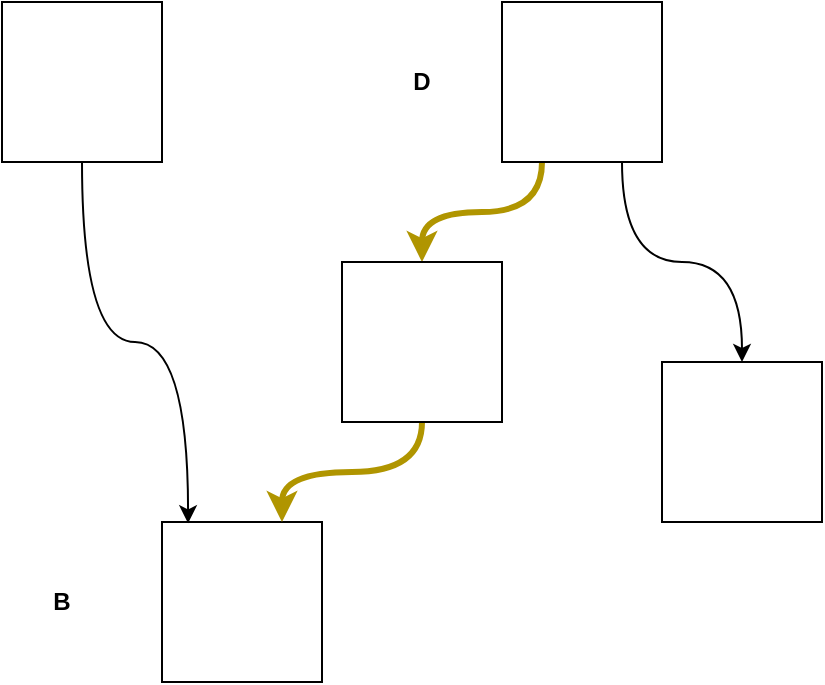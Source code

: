 <mxfile version="14.6.13" type="device"><diagram id="JEb6FkaK18fr7l6IW4x6" name="第 1 页"><mxGraphModel dx="716" dy="419" grid="1" gridSize="10" guides="1" tooltips="1" connect="1" arrows="1" fold="1" page="1" pageScale="1" pageWidth="827" pageHeight="1169" math="0" shadow="0"><root><mxCell id="0"/><mxCell id="1" parent="0"/><mxCell id="09DHEf6IrWN8OosRwMZn-1" value="" style="rounded=0;whiteSpace=wrap;html=1;" vertex="1" parent="1"><mxGeometry x="460" y="310" width="80" height="80" as="geometry"/></mxCell><mxCell id="09DHEf6IrWN8OosRwMZn-12" style="edgeStyle=orthogonalEdgeStyle;curved=1;rounded=0;orthogonalLoop=1;jettySize=auto;html=1;exitX=0.75;exitY=1;exitDx=0;exitDy=0;" edge="1" parent="1" source="09DHEf6IrWN8OosRwMZn-2" target="09DHEf6IrWN8OosRwMZn-1"><mxGeometry relative="1" as="geometry"/></mxCell><mxCell id="09DHEf6IrWN8OosRwMZn-15" style="edgeStyle=orthogonalEdgeStyle;curved=1;rounded=0;orthogonalLoop=1;jettySize=auto;html=1;exitX=0.25;exitY=1;exitDx=0;exitDy=0;entryX=0.5;entryY=0;entryDx=0;entryDy=0;strokeColor=#B09500;strokeWidth=3;fillColor=#e3c800;" edge="1" parent="1" source="09DHEf6IrWN8OosRwMZn-2" target="09DHEf6IrWN8OosRwMZn-14"><mxGeometry relative="1" as="geometry"/></mxCell><mxCell id="09DHEf6IrWN8OosRwMZn-2" value="" style="rounded=0;whiteSpace=wrap;html=1;" vertex="1" parent="1"><mxGeometry x="380" y="130" width="80" height="80" as="geometry"/></mxCell><mxCell id="09DHEf6IrWN8OosRwMZn-3" value="" style="rounded=0;whiteSpace=wrap;html=1;" vertex="1" parent="1"><mxGeometry x="210" y="390" width="80" height="80" as="geometry"/></mxCell><mxCell id="09DHEf6IrWN8OosRwMZn-6" value="&lt;b&gt;D&lt;/b&gt;" style="text;html=1;strokeColor=none;fillColor=none;align=center;verticalAlign=middle;whiteSpace=wrap;rounded=0;" vertex="1" parent="1"><mxGeometry x="320" y="160" width="40" height="20" as="geometry"/></mxCell><mxCell id="09DHEf6IrWN8OosRwMZn-10" style="edgeStyle=orthogonalEdgeStyle;curved=1;rounded=0;orthogonalLoop=1;jettySize=auto;html=1;exitX=0.5;exitY=1;exitDx=0;exitDy=0;entryX=0.163;entryY=0.008;entryDx=0;entryDy=0;entryPerimeter=0;" edge="1" parent="1" source="09DHEf6IrWN8OosRwMZn-9" target="09DHEf6IrWN8OosRwMZn-3"><mxGeometry relative="1" as="geometry"/></mxCell><mxCell id="09DHEf6IrWN8OosRwMZn-9" value="" style="rounded=0;whiteSpace=wrap;html=1;" vertex="1" parent="1"><mxGeometry x="130" y="130" width="80" height="80" as="geometry"/></mxCell><mxCell id="09DHEf6IrWN8OosRwMZn-13" value="&lt;b&gt;B&lt;/b&gt;" style="text;html=1;strokeColor=none;fillColor=none;align=center;verticalAlign=middle;whiteSpace=wrap;rounded=0;" vertex="1" parent="1"><mxGeometry x="140" y="420" width="40" height="20" as="geometry"/></mxCell><mxCell id="09DHEf6IrWN8OosRwMZn-16" style="edgeStyle=orthogonalEdgeStyle;curved=1;rounded=0;orthogonalLoop=1;jettySize=auto;html=1;entryX=0.75;entryY=0;entryDx=0;entryDy=0;strokeColor=#B09500;strokeWidth=3;exitX=0.5;exitY=1;exitDx=0;exitDy=0;fillColor=#e3c800;" edge="1" parent="1" source="09DHEf6IrWN8OosRwMZn-14" target="09DHEf6IrWN8OosRwMZn-3"><mxGeometry relative="1" as="geometry"/></mxCell><mxCell id="09DHEf6IrWN8OosRwMZn-14" value="" style="whiteSpace=wrap;html=1;aspect=fixed;" vertex="1" parent="1"><mxGeometry x="300" y="260" width="80" height="80" as="geometry"/></mxCell></root></mxGraphModel></diagram></mxfile>